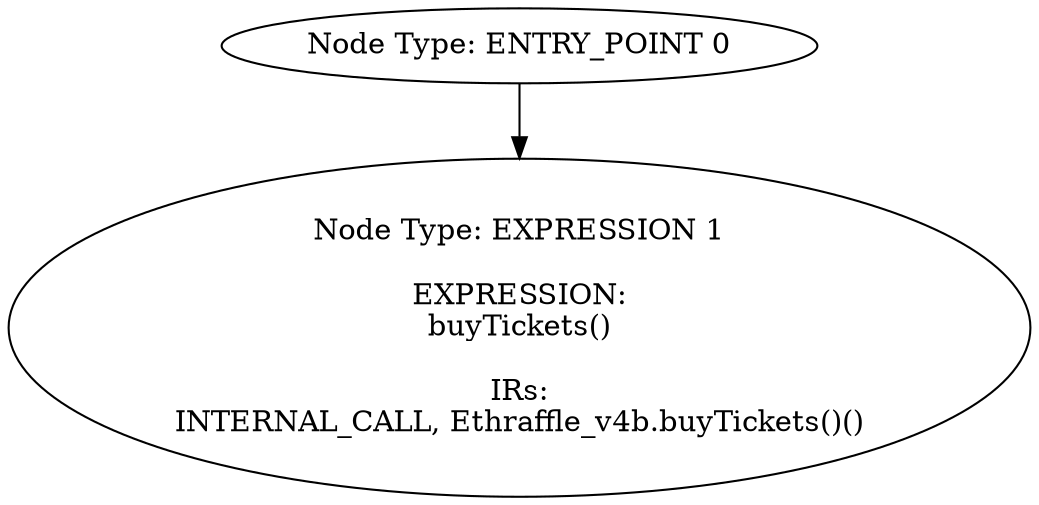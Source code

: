 digraph{
0[label="Node Type: ENTRY_POINT 0
"];
0->1;
1[label="Node Type: EXPRESSION 1

EXPRESSION:
buyTickets()

IRs:
INTERNAL_CALL, Ethraffle_v4b.buyTickets()()"];
}
